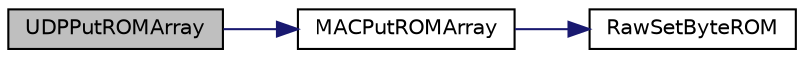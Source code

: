 digraph "UDPPutROMArray"
{
  edge [fontname="Helvetica",fontsize="10",labelfontname="Helvetica",labelfontsize="10"];
  node [fontname="Helvetica",fontsize="10",shape=record];
  rankdir="LR";
  Node1 [label="UDPPutROMArray",height=0.2,width=0.4,color="black", fillcolor="grey75", style="filled", fontcolor="black"];
  Node1 -> Node2 [color="midnightblue",fontsize="10",style="solid",fontname="Helvetica"];
  Node2 [label="MACPutROMArray",height=0.2,width=0.4,color="black", fillcolor="white", style="filled",URL="$_m_a_c_8h.html#aa820326baa2d0dbc487c32301b9ad436"];
  Node2 -> Node3 [color="midnightblue",fontsize="10",style="solid",fontname="Helvetica"];
  Node3 [label="RawSetByteROM",height=0.2,width=0.4,color="black", fillcolor="white", style="filled",URL="$_w_f_raw_8h.html#ae637669ad0062075a7f292f438c3ff72"];
}
